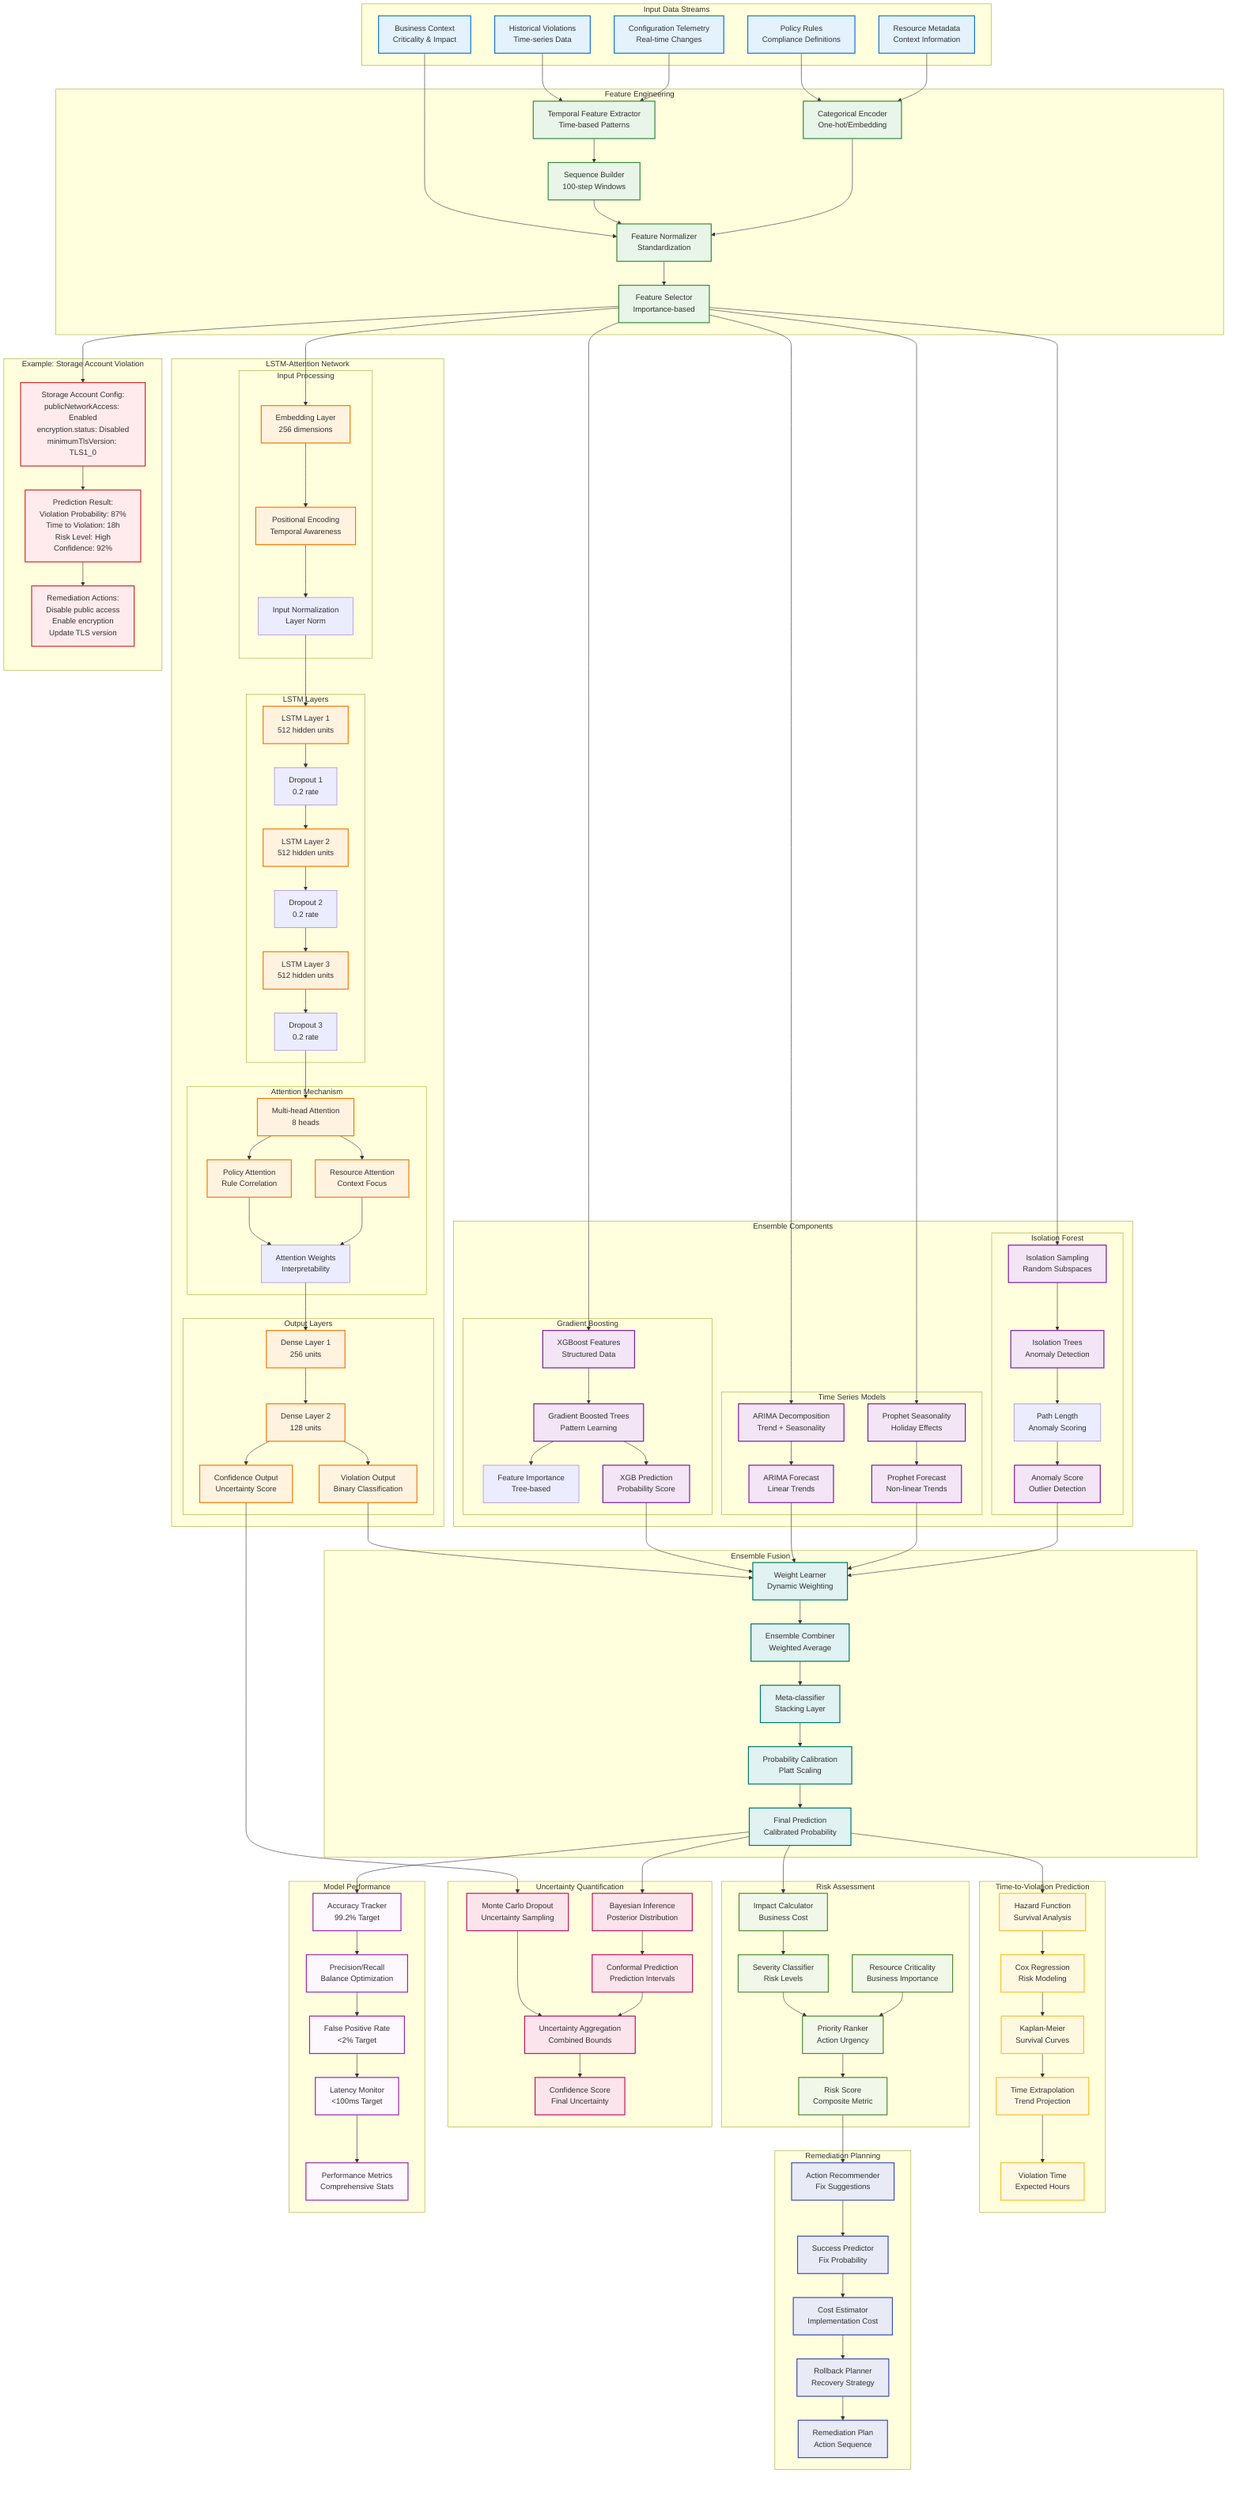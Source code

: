 graph TB
    subgraph "Input Data Streams"
        HISTORICAL_VIOLATIONS[Historical Violations<br/>Time-series Data]
        CONFIG_TELEMETRY[Configuration Telemetry<br/>Real-time Changes]
        POLICY_RULES[Policy Rules<br/>Compliance Definitions]
        RESOURCE_METADATA[Resource Metadata<br/>Context Information]
        BUSINESS_CONTEXT[Business Context<br/>Criticality & Impact]
    end

    subgraph "Feature Engineering"
        TEMPORAL_EXTRACTOR[Temporal Feature Extractor<br/>Time-based Patterns]
        SEQUENCE_BUILDER[Sequence Builder<br/>100-step Windows]
        FEATURE_NORMALIZER[Feature Normalizer<br/>Standardization]
        CATEGORICAL_ENCODER[Categorical Encoder<br/>One-hot/Embedding]
        FEATURE_SELECTOR[Feature Selector<br/>Importance-based]
    end

    subgraph "LSTM-Attention Network"
        subgraph "Input Processing"
            EMBEDDING_LAYER[Embedding Layer<br/>256 dimensions]
            POSITIONAL_ENCODING[Positional Encoding<br/>Temporal Awareness]
            INPUT_NORMALIZATION[Input Normalization<br/>Layer Norm]
        end

        subgraph "LSTM Layers"
            LSTM_LAYER_1[LSTM Layer 1<br/>512 hidden units]
            DROPOUT_1[Dropout 1<br/>0.2 rate]
            LSTM_LAYER_2[LSTM Layer 2<br/>512 hidden units]
            DROPOUT_2[Dropout 2<br/>0.2 rate]
            LSTM_LAYER_3[LSTM Layer 3<br/>512 hidden units]
            DROPOUT_3[Dropout 3<br/>0.2 rate]
        end

        subgraph "Attention Mechanism"
            MULTI_HEAD_ATTENTION[Multi-head Attention<br/>8 heads]
            POLICY_ATTENTION[Policy Attention<br/>Rule Correlation]
            RESOURCE_ATTENTION[Resource Attention<br/>Context Focus]
            ATTENTION_WEIGHTS[Attention Weights<br/>Interpretability]
        end

        subgraph "Output Layers"
            DENSE_LAYER_1[Dense Layer 1<br/>256 units]
            DENSE_LAYER_2[Dense Layer 2<br/>128 units]
            VIOLATION_OUTPUT[Violation Output<br/>Binary Classification]
            CONFIDENCE_OUTPUT[Confidence Output<br/>Uncertainty Score]
        end
    end

    subgraph "Ensemble Components"
        subgraph "Gradient Boosting"
            XGB_FEATURES[XGBoost Features<br/>Structured Data]
            XGB_TREES[Gradient Boosted Trees<br/>Pattern Learning]
            XGB_IMPORTANCE[Feature Importance<br/>Tree-based]
            XGB_PREDICTION[XGB Prediction<br/>Probability Score]
        end

        subgraph "Time Series Models"
            ARIMA_DECOMPOSITION[ARIMA Decomposition<br/>Trend + Seasonality]
            ARIMA_FORECAST[ARIMA Forecast<br/>Linear Trends]
            PROPHET_SEASONALITY[Prophet Seasonality<br/>Holiday Effects]
            PROPHET_FORECAST[Prophet Forecast<br/>Non-linear Trends]
        end

        subgraph "Isolation Forest"
            IF_SAMPLING[Isolation Sampling<br/>Random Subspaces]
            IF_TREES[Isolation Trees<br/>Anomaly Detection]
            IF_PATH_LENGTH[Path Length<br/>Anomaly Scoring]
            IF_ANOMALY_SCORE[Anomaly Score<br/>Outlier Detection]
        end
    end

    subgraph "Ensemble Fusion"
        WEIGHT_LEARNER[Weight Learner<br/>Dynamic Weighting]
        ENSEMBLE_COMBINER[Ensemble Combiner<br/>Weighted Average]
        METACLASSIFIER[Meta-classifier<br/>Stacking Layer]
        CALIBRATION[Probability Calibration<br/>Platt Scaling]
        FINAL_PREDICTION[Final Prediction<br/>Calibrated Probability]
    end

    subgraph "Uncertainty Quantification"
        MONTE_CARLO_DROPOUT[Monte Carlo Dropout<br/>Uncertainty Sampling]
        BAYESIAN_INFERENCE[Bayesian Inference<br/>Posterior Distribution]
        CONFORMAL_PREDICTION[Conformal Prediction<br/>Prediction Intervals]
        UNCERTAINTY_AGGREGATION[Uncertainty Aggregation<br/>Combined Bounds]
        CONFIDENCE_SCORE[Confidence Score<br/>Final Uncertainty]
    end

    subgraph "Time-to-Violation Prediction"
        HAZARD_FUNCTION[Hazard Function<br/>Survival Analysis]
        COX_REGRESSION[Cox Regression<br/>Risk Modeling]
        KAPLAN_MEIER[Kaplan-Meier<br/>Survival Curves]
        TIME_EXTRAPOLATION[Time Extrapolation<br/>Trend Projection]
        VIOLATION_TIME[Violation Time<br/>Expected Hours]
    end

    subgraph "Risk Assessment"
        IMPACT_CALCULATOR[Impact Calculator<br/>Business Cost]
        SEVERITY_CLASSIFIER[Severity Classifier<br/>Risk Levels]
        PRIORITY_RANKER[Priority Ranker<br/>Action Urgency]
        RESOURCE_CRITICALITY[Resource Criticality<br/>Business Importance]
        RISK_SCORE[Risk Score<br/>Composite Metric]
    end

    subgraph "Remediation Planning"
        ACTION_RECOMMENDER[Action Recommender<br/>Fix Suggestions]
        SUCCESS_PREDICTOR[Success Predictor<br/>Fix Probability]
        COST_ESTIMATOR[Cost Estimator<br/>Implementation Cost]
        ROLLBACK_PLANNER[Rollback Planner<br/>Recovery Strategy]
        REMEDIATION_PLAN[Remediation Plan<br/>Action Sequence]
    end

    subgraph "Model Performance"
        ACCURACY_TRACKER[Accuracy Tracker<br/>99.2% Target]
        PRECISION_RECALL[Precision/Recall<br/>Balance Optimization]
        FALSE_POSITIVE_RATE[False Positive Rate<br/><2% Target]
        LATENCY_MONITOR[Latency Monitor<br/><100ms Target]
        PERFORMANCE_METRICS[Performance Metrics<br/>Comprehensive Stats]
    end

    %% Data Flow - Input Processing
    HISTORICAL_VIOLATIONS --> TEMPORAL_EXTRACTOR
    CONFIG_TELEMETRY --> TEMPORAL_EXTRACTOR
    POLICY_RULES --> CATEGORICAL_ENCODER
    RESOURCE_METADATA --> CATEGORICAL_ENCODER
    BUSINESS_CONTEXT --> FEATURE_NORMALIZER

    TEMPORAL_EXTRACTOR --> SEQUENCE_BUILDER
    SEQUENCE_BUILDER --> FEATURE_NORMALIZER
    CATEGORICAL_ENCODER --> FEATURE_NORMALIZER
    FEATURE_NORMALIZER --> FEATURE_SELECTOR

    %% LSTM Network Flow
    FEATURE_SELECTOR --> EMBEDDING_LAYER
    EMBEDDING_LAYER --> POSITIONAL_ENCODING
    POSITIONAL_ENCODING --> INPUT_NORMALIZATION

    INPUT_NORMALIZATION --> LSTM_LAYER_1
    LSTM_LAYER_1 --> DROPOUT_1
    DROPOUT_1 --> LSTM_LAYER_2
    LSTM_LAYER_2 --> DROPOUT_2
    DROPOUT_2 --> LSTM_LAYER_3
    LSTM_LAYER_3 --> DROPOUT_3

    DROPOUT_3 --> MULTI_HEAD_ATTENTION
    MULTI_HEAD_ATTENTION --> POLICY_ATTENTION
    MULTI_HEAD_ATTENTION --> RESOURCE_ATTENTION
    POLICY_ATTENTION --> ATTENTION_WEIGHTS
    RESOURCE_ATTENTION --> ATTENTION_WEIGHTS

    ATTENTION_WEIGHTS --> DENSE_LAYER_1
    DENSE_LAYER_1 --> DENSE_LAYER_2
    DENSE_LAYER_2 --> VIOLATION_OUTPUT
    DENSE_LAYER_2 --> CONFIDENCE_OUTPUT

    %% Ensemble Component Processing
    FEATURE_SELECTOR --> XGB_FEATURES
    XGB_FEATURES --> XGB_TREES
    XGB_TREES --> XGB_IMPORTANCE
    XGB_TREES --> XGB_PREDICTION

    FEATURE_SELECTOR --> ARIMA_DECOMPOSITION
    ARIMA_DECOMPOSITION --> ARIMA_FORECAST
    FEATURE_SELECTOR --> PROPHET_SEASONALITY
    PROPHET_SEASONALITY --> PROPHET_FORECAST

    FEATURE_SELECTOR --> IF_SAMPLING
    IF_SAMPLING --> IF_TREES
    IF_TREES --> IF_PATH_LENGTH
    IF_PATH_LENGTH --> IF_ANOMALY_SCORE

    %% Ensemble Fusion
    VIOLATION_OUTPUT --> WEIGHT_LEARNER
    XGB_PREDICTION --> WEIGHT_LEARNER
    ARIMA_FORECAST --> WEIGHT_LEARNER
    PROPHET_FORECAST --> WEIGHT_LEARNER
    IF_ANOMALY_SCORE --> WEIGHT_LEARNER

    WEIGHT_LEARNER --> ENSEMBLE_COMBINER
    ENSEMBLE_COMBINER --> METACLASSIFIER
    METACLASSIFIER --> CALIBRATION
    CALIBRATION --> FINAL_PREDICTION

    %% Uncertainty Quantification
    CONFIDENCE_OUTPUT --> MONTE_CARLO_DROPOUT
    FINAL_PREDICTION --> BAYESIAN_INFERENCE
    BAYESIAN_INFERENCE --> CONFORMAL_PREDICTION
    MONTE_CARLO_DROPOUT --> UNCERTAINTY_AGGREGATION
    CONFORMAL_PREDICTION --> UNCERTAINTY_AGGREGATION
    UNCERTAINTY_AGGREGATION --> CONFIDENCE_SCORE

    %% Time-to-Violation
    FINAL_PREDICTION --> HAZARD_FUNCTION
    HAZARD_FUNCTION --> COX_REGRESSION
    COX_REGRESSION --> KAPLAN_MEIER
    KAPLAN_MEIER --> TIME_EXTRAPOLATION
    TIME_EXTRAPOLATION --> VIOLATION_TIME

    %% Risk Assessment
    FINAL_PREDICTION --> IMPACT_CALCULATOR
    IMPACT_CALCULATOR --> SEVERITY_CLASSIFIER
    SEVERITY_CLASSIFIER --> PRIORITY_RANKER
    RESOURCE_CRITICALITY --> PRIORITY_RANKER
    PRIORITY_RANKER --> RISK_SCORE

    %% Remediation Planning
    RISK_SCORE --> ACTION_RECOMMENDER
    ACTION_RECOMMENDER --> SUCCESS_PREDICTOR
    SUCCESS_PREDICTOR --> COST_ESTIMATOR
    COST_ESTIMATOR --> ROLLBACK_PLANNER
    ROLLBACK_PLANNER --> REMEDIATION_PLAN

    %% Performance Monitoring
    FINAL_PREDICTION --> ACCURACY_TRACKER
    ACCURACY_TRACKER --> PRECISION_RECALL
    PRECISION_RECALL --> FALSE_POSITIVE_RATE
    FALSE_POSITIVE_RATE --> LATENCY_MONITOR
    LATENCY_MONITOR --> PERFORMANCE_METRICS

    %% Example Prediction Flow
    subgraph "Example: Storage Account Violation"
        STORAGE_CONFIG[Storage Account Config:<br/>publicNetworkAccess: Enabled<br/>encryption.status: Disabled<br/>minimumTlsVersion: TLS1_0]
        
        PREDICTION_RESULT[Prediction Result:<br/>Violation Probability: 87%<br/>Time to Violation: 18h<br/>Risk Level: High<br/>Confidence: 92%]
        
        REMEDIATION_ACTIONS[Remediation Actions:<br/>Disable public access<br/>Enable encryption<br/>Update TLS version]
    end

    FEATURE_SELECTOR --> STORAGE_CONFIG
    STORAGE_CONFIG --> PREDICTION_RESULT
    PREDICTION_RESULT --> REMEDIATION_ACTIONS

    %% Styling
    classDef input fill:#e3f2fd,stroke:#1976d2,stroke-width:2px
    classDef features fill:#e8f5e8,stroke:#388e3c,stroke-width:2px
    classDef lstm fill:#fff3e0,stroke:#f57c00,stroke-width:2px
    classDef ensemble fill:#f3e5f5,stroke:#7b1fa2,stroke-width:2px
    classDef fusion fill:#e0f2f1,stroke:#00796b,stroke-width:2px
    classDef uncertainty fill:#fce4ec,stroke:#c2185b,stroke-width:2px
    classDef timeviolation fill:#fff8e1,stroke:#fbc02d,stroke-width:2px
    classDef risk fill:#f1f8e9,stroke:#558b2f,stroke-width:2px
    classDef remediation fill:#e8eaf6,stroke:#3f51b5,stroke-width:2px
    classDef performance fill:#fdf7ff,stroke:#9c27b0,stroke-width:2px
    classDef example fill:#ffebee,stroke:#d32f2f,stroke-width:2px

    class HISTORICAL_VIOLATIONS,CONFIG_TELEMETRY,POLICY_RULES,RESOURCE_METADATA,BUSINESS_CONTEXT input
    class TEMPORAL_EXTRACTOR,SEQUENCE_BUILDER,FEATURE_NORMALIZER,CATEGORICAL_ENCODER,FEATURE_SELECTOR features
    class EMBEDDING_LAYER,POSITIONAL_ENCODING,LSTM_LAYER_1,LSTM_LAYER_2,LSTM_LAYER_3,MULTI_HEAD_ATTENTION,POLICY_ATTENTION,RESOURCE_ATTENTION,DENSE_LAYER_1,DENSE_LAYER_2,VIOLATION_OUTPUT,CONFIDENCE_OUTPUT lstm
    class XGB_FEATURES,XGB_TREES,XGB_PREDICTION,ARIMA_DECOMPOSITION,ARIMA_FORECAST,PROPHET_SEASONALITY,PROPHET_FORECAST,IF_SAMPLING,IF_TREES,IF_ANOMALY_SCORE ensemble
    class WEIGHT_LEARNER,ENSEMBLE_COMBINER,METACLASSIFIER,CALIBRATION,FINAL_PREDICTION fusion
    class MONTE_CARLO_DROPOUT,BAYESIAN_INFERENCE,CONFORMAL_PREDICTION,UNCERTAINTY_AGGREGATION,CONFIDENCE_SCORE uncertainty
    class HAZARD_FUNCTION,COX_REGRESSION,KAPLAN_MEIER,TIME_EXTRAPOLATION,VIOLATION_TIME timeviolation
    class IMPACT_CALCULATOR,SEVERITY_CLASSIFIER,PRIORITY_RANKER,RESOURCE_CRITICALITY,RISK_SCORE risk
    class ACTION_RECOMMENDER,SUCCESS_PREDICTOR,COST_ESTIMATOR,ROLLBACK_PLANNER,REMEDIATION_PLAN remediation
    class ACCURACY_TRACKER,PRECISION_RECALL,FALSE_POSITIVE_RATE,LATENCY_MONITOR,PERFORMANCE_METRICS performance
    class STORAGE_CONFIG,PREDICTION_RESULT,REMEDIATION_ACTIONS example